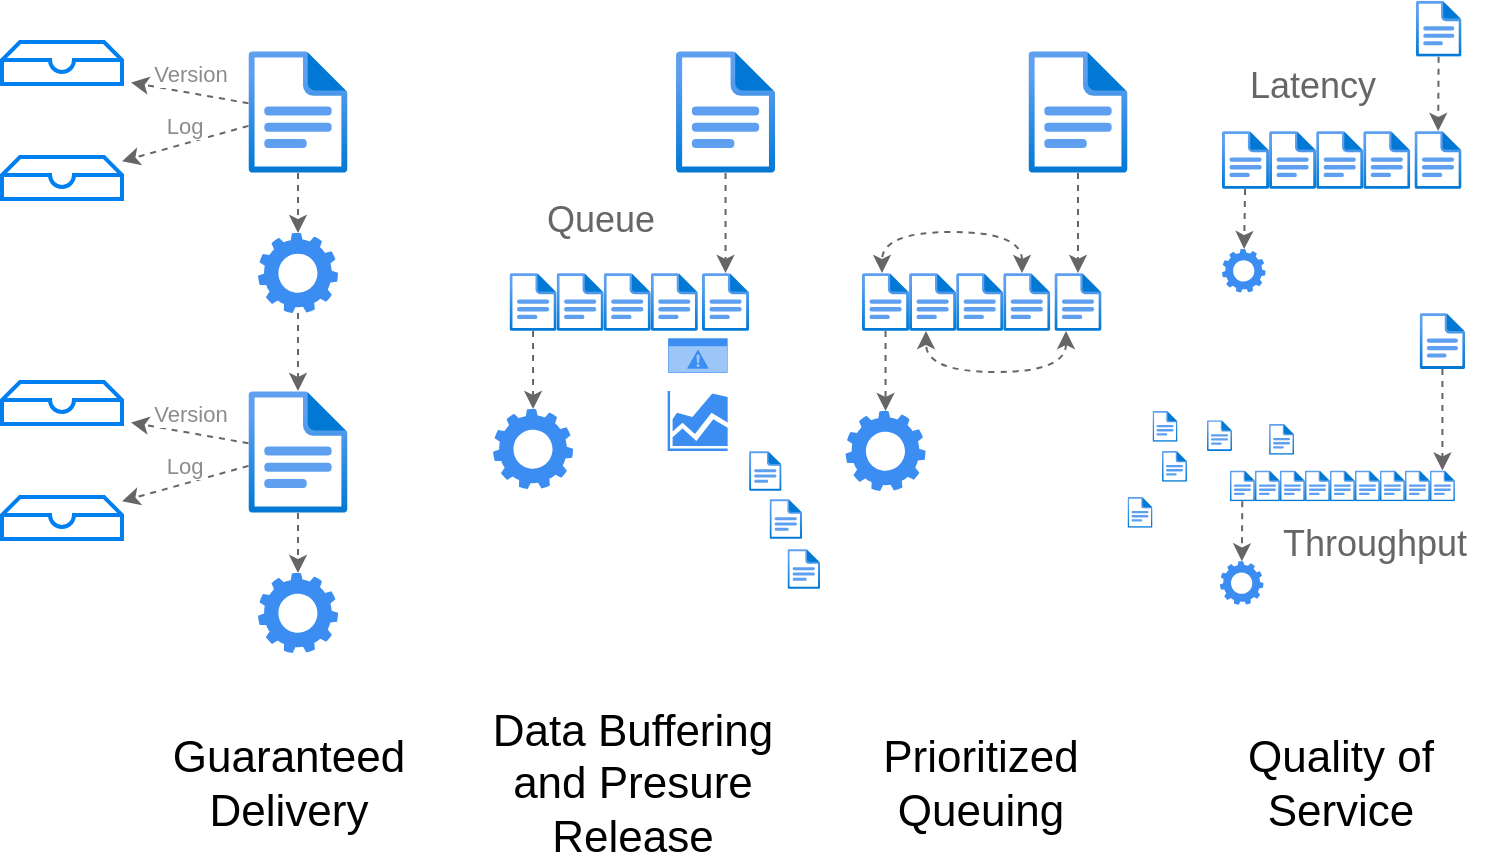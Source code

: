 <mxfile version="15.7.3" type="device"><diagram id="ds-P4_QmJr8-rMYWC2Qi" name="capabilities"><mxGraphModel dx="918" dy="721" grid="1" gridSize="10" guides="1" tooltips="1" connect="1" arrows="1" fold="1" page="1" pageScale="1" pageWidth="850" pageHeight="1100" math="0" shadow="0"><root><mxCell id="0"/><mxCell id="1" parent="0"/><mxCell id="O9_1QLzFSlIrI_IakB_G-2" value="" style="sketch=0;html=1;aspect=fixed;strokeColor=none;shadow=0;align=center;verticalAlign=top;fillColor=#3B8DF1;shape=mxgraph.gcp2.gear" vertex="1" parent="1"><mxGeometry x="158" y="230.5" width="40" height="40" as="geometry"/></mxCell><mxCell id="O9_1QLzFSlIrI_IakB_G-3" value="" style="aspect=fixed;html=1;points=[];align=center;image;fontSize=12;image=img/lib/azure2/general/File.svg;" vertex="1" parent="1"><mxGeometry x="153.24" y="139.5" width="49.51" height="61" as="geometry"/></mxCell><mxCell id="O9_1QLzFSlIrI_IakB_G-4" value="" style="html=1;verticalLabelPosition=bottom;align=center;labelBackgroundColor=#ffffff;verticalAlign=top;strokeWidth=2;strokeColor=#0080F0;shadow=0;dashed=0;shape=mxgraph.ios7.icons.storage;" vertex="1" parent="1"><mxGeometry x="30" y="135" width="60" height="21" as="geometry"/></mxCell><mxCell id="O9_1QLzFSlIrI_IakB_G-5" value="" style="html=1;verticalLabelPosition=bottom;align=center;labelBackgroundColor=#ffffff;verticalAlign=top;strokeWidth=2;strokeColor=#0080F0;shadow=0;dashed=0;shape=mxgraph.ios7.icons.storage;" vertex="1" parent="1"><mxGeometry x="30" y="192.5" width="60" height="21" as="geometry"/></mxCell><mxCell id="O9_1QLzFSlIrI_IakB_G-6" value="Version" style="endArrow=classic;html=1;rounded=0;entryX=1.075;entryY=0.964;entryDx=0;entryDy=0;entryPerimeter=0;dashed=1;strokeColor=#666666;fontColor=#8C8C8C;labelPosition=center;verticalLabelPosition=top;align=center;verticalAlign=bottom;" edge="1" parent="1" source="O9_1QLzFSlIrI_IakB_G-3" target="O9_1QLzFSlIrI_IakB_G-4"><mxGeometry width="50" height="50" relative="1" as="geometry"><mxPoint x="240" y="470.5" as="sourcePoint"/><mxPoint x="290" y="420.5" as="targetPoint"/></mxGeometry></mxCell><mxCell id="O9_1QLzFSlIrI_IakB_G-7" value="Log" style="endArrow=classic;html=1;rounded=0;dashed=1;strokeColor=#666666;fontColor=#8C8C8C;labelPosition=center;verticalLabelPosition=top;align=center;verticalAlign=bottom;" edge="1" parent="1" source="O9_1QLzFSlIrI_IakB_G-3" target="O9_1QLzFSlIrI_IakB_G-5"><mxGeometry width="50" height="50" relative="1" as="geometry"><mxPoint x="144" y="246.133" as="sourcePoint"/><mxPoint x="60" y="240.502" as="targetPoint"/></mxGeometry></mxCell><mxCell id="O9_1QLzFSlIrI_IakB_G-8" value="" style="endArrow=classic;html=1;rounded=0;dashed=1;strokeColor=#666666;fontColor=#8C8C8C;labelPosition=center;verticalLabelPosition=top;align=center;verticalAlign=bottom;" edge="1" parent="1" source="O9_1QLzFSlIrI_IakB_G-3" target="O9_1QLzFSlIrI_IakB_G-2"><mxGeometry width="50" height="50" relative="1" as="geometry"><mxPoint x="160" y="188.962" as="sourcePoint"/><mxPoint x="70" y="204.911" as="targetPoint"/></mxGeometry></mxCell><mxCell id="O9_1QLzFSlIrI_IakB_G-11" value="" style="sketch=0;html=1;aspect=fixed;strokeColor=none;shadow=0;align=center;verticalAlign=top;fillColor=#3B8DF1;shape=mxgraph.gcp2.gear" vertex="1" parent="1"><mxGeometry x="158" y="400.5" width="40" height="40" as="geometry"/></mxCell><mxCell id="O9_1QLzFSlIrI_IakB_G-13" value="" style="endArrow=classic;html=1;rounded=0;dashed=1;strokeColor=#666666;fontColor=#8C8C8C;labelPosition=center;verticalLabelPosition=top;align=center;verticalAlign=bottom;" edge="1" source="O9_1QLzFSlIrI_IakB_G-15" target="O9_1QLzFSlIrI_IakB_G-11" parent="1"><mxGeometry width="50" height="50" relative="1" as="geometry"><mxPoint x="178" y="379.5" as="sourcePoint"/><mxPoint x="70" y="375.911" as="targetPoint"/></mxGeometry></mxCell><mxCell id="O9_1QLzFSlIrI_IakB_G-14" value="" style="endArrow=classic;html=1;rounded=0;dashed=1;strokeColor=#666666;fontColor=#8C8C8C;labelPosition=center;verticalLabelPosition=top;align=center;verticalAlign=bottom;" edge="1" parent="1" source="O9_1QLzFSlIrI_IakB_G-2" target="O9_1QLzFSlIrI_IakB_G-15"><mxGeometry width="50" height="50" relative="1" as="geometry"><mxPoint x="310" y="310.5" as="sourcePoint"/><mxPoint x="178" y="340.5" as="targetPoint"/></mxGeometry></mxCell><mxCell id="O9_1QLzFSlIrI_IakB_G-15" value="" style="aspect=fixed;html=1;points=[];align=center;image;fontSize=12;image=img/lib/azure2/general/File.svg;" vertex="1" parent="1"><mxGeometry x="153.24" y="309.5" width="49.51" height="61" as="geometry"/></mxCell><mxCell id="O9_1QLzFSlIrI_IakB_G-16" value="" style="html=1;verticalLabelPosition=bottom;align=center;labelBackgroundColor=#ffffff;verticalAlign=top;strokeWidth=2;strokeColor=#0080F0;shadow=0;dashed=0;shape=mxgraph.ios7.icons.storage;" vertex="1" parent="1"><mxGeometry x="30" y="305" width="60" height="21" as="geometry"/></mxCell><mxCell id="O9_1QLzFSlIrI_IakB_G-17" value="" style="html=1;verticalLabelPosition=bottom;align=center;labelBackgroundColor=#ffffff;verticalAlign=top;strokeWidth=2;strokeColor=#0080F0;shadow=0;dashed=0;shape=mxgraph.ios7.icons.storage;" vertex="1" parent="1"><mxGeometry x="30" y="362.5" width="60" height="21" as="geometry"/></mxCell><mxCell id="O9_1QLzFSlIrI_IakB_G-18" value="Version" style="endArrow=classic;html=1;rounded=0;entryX=1.075;entryY=0.964;entryDx=0;entryDy=0;entryPerimeter=0;dashed=1;strokeColor=#666666;fontColor=#8C8C8C;labelPosition=center;verticalLabelPosition=top;align=center;verticalAlign=bottom;" edge="1" source="O9_1QLzFSlIrI_IakB_G-15" target="O9_1QLzFSlIrI_IakB_G-16" parent="1"><mxGeometry width="50" height="50" relative="1" as="geometry"><mxPoint x="240" y="640.5" as="sourcePoint"/><mxPoint x="290" y="590.5" as="targetPoint"/></mxGeometry></mxCell><mxCell id="O9_1QLzFSlIrI_IakB_G-19" value="Log" style="endArrow=classic;html=1;rounded=0;dashed=1;strokeColor=#666666;fontColor=#8C8C8C;labelPosition=center;verticalLabelPosition=top;align=center;verticalAlign=bottom;" edge="1" source="O9_1QLzFSlIrI_IakB_G-15" target="O9_1QLzFSlIrI_IakB_G-17" parent="1"><mxGeometry width="50" height="50" relative="1" as="geometry"><mxPoint x="144" y="416.133" as="sourcePoint"/><mxPoint x="60" y="410.502" as="targetPoint"/></mxGeometry></mxCell><mxCell id="O9_1QLzFSlIrI_IakB_G-20" value="Guaranteed&lt;br style=&quot;font-size: 22px;&quot;&gt;Delivery" style="text;html=1;resizable=0;autosize=1;align=center;verticalAlign=middle;points=[];fillColor=none;strokeColor=none;rounded=0;fontColor=#000000;fontSize=22;" vertex="1" parent="1"><mxGeometry x="108.23" y="475.5" width="130" height="60" as="geometry"/></mxCell><mxCell id="O9_1QLzFSlIrI_IakB_G-21" value="" style="aspect=fixed;html=1;points=[];align=center;image;fontSize=12;image=img/lib/azure2/general/File.svg;" vertex="1" parent="1"><mxGeometry x="367.02" y="139.5" width="49.51" height="61" as="geometry"/></mxCell><mxCell id="O9_1QLzFSlIrI_IakB_G-22" value="" style="aspect=fixed;html=1;points=[];align=center;image;fontSize=12;image=img/lib/azure2/general/File.svg;" vertex="1" parent="1"><mxGeometry x="283.77" y="250.5" width="23.54" height="29" as="geometry"/></mxCell><mxCell id="O9_1QLzFSlIrI_IakB_G-23" value="" style="aspect=fixed;html=1;points=[];align=center;image;fontSize=12;image=img/lib/azure2/general/File.svg;" vertex="1" parent="1"><mxGeometry x="307.31" y="250.5" width="23.54" height="29" as="geometry"/></mxCell><mxCell id="O9_1QLzFSlIrI_IakB_G-24" value="" style="aspect=fixed;html=1;points=[];align=center;image;fontSize=12;image=img/lib/azure2/general/File.svg;" vertex="1" parent="1"><mxGeometry x="330.85" y="250.5" width="23.54" height="29" as="geometry"/></mxCell><mxCell id="O9_1QLzFSlIrI_IakB_G-25" value="" style="aspect=fixed;html=1;points=[];align=center;image;fontSize=12;image=img/lib/azure2/general/File.svg;" vertex="1" parent="1"><mxGeometry x="354.39" y="250.5" width="23.54" height="29" as="geometry"/></mxCell><mxCell id="O9_1QLzFSlIrI_IakB_G-26" value="" style="aspect=fixed;html=1;points=[];align=center;image;fontSize=12;image=img/lib/azure2/general/File.svg;" vertex="1" parent="1"><mxGeometry x="380.0" y="250.5" width="23.54" height="29" as="geometry"/></mxCell><mxCell id="O9_1QLzFSlIrI_IakB_G-27" value="" style="sketch=0;html=1;aspect=fixed;strokeColor=none;shadow=0;align=center;verticalAlign=top;fillColor=#3B8DF1;shape=mxgraph.gcp2.gear" vertex="1" parent="1"><mxGeometry x="275.54" y="318.5" width="40" height="40" as="geometry"/></mxCell><mxCell id="O9_1QLzFSlIrI_IakB_G-28" value="" style="endArrow=classic;html=1;rounded=0;dashed=1;strokeColor=#666666;fontColor=#8C8C8C;labelPosition=center;verticalLabelPosition=top;align=center;verticalAlign=bottom;" edge="1" parent="1" source="O9_1QLzFSlIrI_IakB_G-22" target="O9_1QLzFSlIrI_IakB_G-27"><mxGeometry width="50" height="50" relative="1" as="geometry"><mxPoint x="151.77" y="218.5" as="sourcePoint"/><mxPoint x="151.77" y="270.5" as="targetPoint"/></mxGeometry></mxCell><mxCell id="O9_1QLzFSlIrI_IakB_G-29" value="" style="endArrow=classic;html=1;rounded=0;dashed=1;strokeColor=#666666;fontColor=#8C8C8C;labelPosition=center;verticalLabelPosition=top;align=center;verticalAlign=bottom;" edge="1" parent="1" source="O9_1QLzFSlIrI_IakB_G-21" target="O9_1QLzFSlIrI_IakB_G-26"><mxGeometry width="50" height="50" relative="1" as="geometry"><mxPoint x="305.54" y="289.5" as="sourcePoint"/><mxPoint x="305.54" y="328.5" as="targetPoint"/></mxGeometry></mxCell><mxCell id="O9_1QLzFSlIrI_IakB_G-30" value="Queue" style="text;html=1;resizable=0;autosize=1;align=center;verticalAlign=middle;points=[];fillColor=none;strokeColor=none;rounded=0;fontSize=18;fontColor=#666666;" vertex="1" parent="1"><mxGeometry x="293.77" y="208.5" width="70" height="30" as="geometry"/></mxCell><mxCell id="O9_1QLzFSlIrI_IakB_G-31" value="" style="aspect=fixed;html=1;points=[];align=center;image;fontSize=12;image=img/lib/azure2/general/File.svg;" vertex="1" parent="1"><mxGeometry x="403.54" y="339.5" width="16.23" height="20" as="geometry"/></mxCell><mxCell id="O9_1QLzFSlIrI_IakB_G-32" value="" style="aspect=fixed;html=1;points=[];align=center;image;fontSize=12;image=img/lib/azure2/general/File.svg;" vertex="1" parent="1"><mxGeometry x="413.77" y="363.5" width="16.23" height="20" as="geometry"/></mxCell><mxCell id="O9_1QLzFSlIrI_IakB_G-33" value="" style="aspect=fixed;html=1;points=[];align=center;image;fontSize=12;image=img/lib/azure2/general/File.svg;" vertex="1" parent="1"><mxGeometry x="422.77" y="388.5" width="16.23" height="20" as="geometry"/></mxCell><mxCell id="O9_1QLzFSlIrI_IakB_G-36" value="" style="sketch=0;aspect=fixed;pointerEvents=1;shadow=0;dashed=0;html=1;strokeColor=none;labelPosition=center;verticalLabelPosition=bottom;verticalAlign=top;align=center;fillColor=#3B8DF1;shape=mxgraph.mscae.general.graph;fontSize=18;fontColor=#666666;" vertex="1" parent="1"><mxGeometry x="362.83" y="309.5" width="30" height="30" as="geometry"/></mxCell><mxCell id="O9_1QLzFSlIrI_IakB_G-38" value="" style="html=1;strokeColor=none;fillColor=#3B8DF1;labelPosition=center;verticalLabelPosition=middle;verticalAlign=top;align=center;fontSize=12;outlineConnect=0;spacingTop=-6;fontColor=#FFFFFF;sketch=0;shape=mxgraph.sitemap.warning;" vertex="1" parent="1"><mxGeometry x="363.06" y="283.13" width="29.77" height="17.37" as="geometry"/></mxCell><mxCell id="O9_1QLzFSlIrI_IakB_G-39" value="Data Buffering &lt;br style=&quot;font-size: 22px;&quot;&gt;and Presure &lt;br style=&quot;font-size: 22px;&quot;&gt;Release" style="text;html=1;resizable=0;autosize=1;align=center;verticalAlign=middle;points=[];fillColor=none;strokeColor=none;rounded=0;fontColor=#000000;fontSize=22;" vertex="1" parent="1"><mxGeometry x="265" y="465.5" width="160" height="80" as="geometry"/></mxCell><mxCell id="O9_1QLzFSlIrI_IakB_G-40" value="" style="aspect=fixed;html=1;points=[];align=center;image;fontSize=12;image=img/lib/azure2/general/File.svg;" vertex="1" parent="1"><mxGeometry x="543.25" y="139.5" width="49.51" height="61" as="geometry"/></mxCell><mxCell id="O9_1QLzFSlIrI_IakB_G-41" value="" style="aspect=fixed;html=1;points=[];align=center;image;fontSize=12;image=img/lib/azure2/general/File.svg;" vertex="1" parent="1"><mxGeometry x="460" y="250.5" width="23.54" height="29" as="geometry"/></mxCell><mxCell id="O9_1QLzFSlIrI_IakB_G-42" value="" style="aspect=fixed;html=1;points=[];align=center;image;fontSize=12;image=img/lib/azure2/general/File.svg;" vertex="1" parent="1"><mxGeometry x="483.54" y="250.5" width="23.54" height="29" as="geometry"/></mxCell><mxCell id="O9_1QLzFSlIrI_IakB_G-43" value="" style="aspect=fixed;html=1;points=[];align=center;image;fontSize=12;image=img/lib/azure2/general/File.svg;" vertex="1" parent="1"><mxGeometry x="507.08" y="250.5" width="23.54" height="29" as="geometry"/></mxCell><mxCell id="O9_1QLzFSlIrI_IakB_G-44" value="" style="aspect=fixed;html=1;points=[];align=center;image;fontSize=12;image=img/lib/azure2/general/File.svg;" vertex="1" parent="1"><mxGeometry x="530.62" y="250.5" width="23.54" height="29" as="geometry"/></mxCell><mxCell id="O9_1QLzFSlIrI_IakB_G-45" value="" style="aspect=fixed;html=1;points=[];align=center;image;fontSize=12;image=img/lib/azure2/general/File.svg;" vertex="1" parent="1"><mxGeometry x="556.23" y="250.5" width="23.54" height="29" as="geometry"/></mxCell><mxCell id="O9_1QLzFSlIrI_IakB_G-46" value="" style="endArrow=classic;html=1;rounded=0;dashed=1;strokeColor=#666666;fontColor=#8C8C8C;labelPosition=center;verticalLabelPosition=top;align=center;verticalAlign=bottom;" edge="1" source="O9_1QLzFSlIrI_IakB_G-40" target="O9_1QLzFSlIrI_IakB_G-45" parent="1"><mxGeometry width="50" height="50" relative="1" as="geometry"><mxPoint x="481.77" y="289.5" as="sourcePoint"/><mxPoint x="481.77" y="328.5" as="targetPoint"/></mxGeometry></mxCell><mxCell id="O9_1QLzFSlIrI_IakB_G-48" value="" style="endArrow=classic;html=1;rounded=0;dashed=1;strokeColor=#666666;fontColor=#8C8C8C;labelPosition=center;verticalLabelPosition=top;align=center;verticalAlign=bottom;" edge="1" target="O9_1QLzFSlIrI_IakB_G-49" parent="1" source="O9_1QLzFSlIrI_IakB_G-41"><mxGeometry width="50" height="50" relative="1" as="geometry"><mxPoint x="471.77" y="280.5" as="sourcePoint"/><mxPoint x="328.0" y="271.5" as="targetPoint"/></mxGeometry></mxCell><mxCell id="O9_1QLzFSlIrI_IakB_G-49" value="" style="sketch=0;html=1;aspect=fixed;strokeColor=none;shadow=0;align=center;verticalAlign=top;fillColor=#3B8DF1;shape=mxgraph.gcp2.gear" vertex="1" parent="1"><mxGeometry x="451.77" y="319.5" width="40" height="40" as="geometry"/></mxCell><mxCell id="O9_1QLzFSlIrI_IakB_G-50" value="" style="endArrow=classic;html=1;rounded=0;dashed=1;strokeColor=#666666;fontColor=#8C8C8C;labelPosition=center;verticalLabelPosition=top;align=center;verticalAlign=bottom;edgeStyle=orthogonalEdgeStyle;curved=1;startArrow=classic;startFill=1;" edge="1" parent="1" source="O9_1QLzFSlIrI_IakB_G-44" target="O9_1QLzFSlIrI_IakB_G-41"><mxGeometry width="50" height="50" relative="1" as="geometry"><mxPoint x="540" y="228.5" as="sourcePoint"/><mxPoint x="460" y="228.5" as="targetPoint"/><Array as="points"><mxPoint x="540" y="230"/><mxPoint x="470" y="230"/></Array></mxGeometry></mxCell><mxCell id="O9_1QLzFSlIrI_IakB_G-51" value="" style="endArrow=classic;html=1;rounded=0;dashed=1;strokeColor=#666666;fontColor=#8C8C8C;labelPosition=center;verticalLabelPosition=top;align=center;verticalAlign=bottom;edgeStyle=orthogonalEdgeStyle;curved=1;startArrow=classic;startFill=1;" edge="1" parent="1" source="O9_1QLzFSlIrI_IakB_G-45" target="O9_1QLzFSlIrI_IakB_G-42"><mxGeometry width="50" height="50" relative="1" as="geometry"><mxPoint x="561.77" y="279.5" as="sourcePoint"/><mxPoint x="491.77" y="279.5" as="targetPoint"/><Array as="points"><mxPoint x="562" y="300"/><mxPoint x="492" y="300"/></Array></mxGeometry></mxCell><mxCell id="O9_1QLzFSlIrI_IakB_G-52" value="Prioritized&lt;br style=&quot;font-size: 22px;&quot;&gt;Queuing" style="text;html=1;resizable=0;autosize=1;align=center;verticalAlign=middle;points=[];fillColor=none;strokeColor=none;rounded=0;fontColor=#000000;fontSize=22;" vertex="1" parent="1"><mxGeometry x="463.85" y="475.5" width="110" height="60" as="geometry"/></mxCell><mxCell id="O9_1QLzFSlIrI_IakB_G-53" value="" style="aspect=fixed;html=1;points=[];align=center;image;fontSize=12;image=img/lib/azure2/general/File.svg;" vertex="1" parent="1"><mxGeometry x="640" y="179.5" width="23.54" height="29" as="geometry"/></mxCell><mxCell id="O9_1QLzFSlIrI_IakB_G-54" value="" style="aspect=fixed;html=1;points=[];align=center;image;fontSize=12;image=img/lib/azure2/general/File.svg;" vertex="1" parent="1"><mxGeometry x="663.54" y="179.5" width="23.54" height="29" as="geometry"/></mxCell><mxCell id="O9_1QLzFSlIrI_IakB_G-55" value="" style="aspect=fixed;html=1;points=[];align=center;image;fontSize=12;image=img/lib/azure2/general/File.svg;" vertex="1" parent="1"><mxGeometry x="687.08" y="179.5" width="23.54" height="29" as="geometry"/></mxCell><mxCell id="O9_1QLzFSlIrI_IakB_G-56" value="" style="aspect=fixed;html=1;points=[];align=center;image;fontSize=12;image=img/lib/azure2/general/File.svg;" vertex="1" parent="1"><mxGeometry x="710.62" y="179.5" width="23.54" height="29" as="geometry"/></mxCell><mxCell id="O9_1QLzFSlIrI_IakB_G-57" value="" style="aspect=fixed;html=1;points=[];align=center;image;fontSize=12;image=img/lib/azure2/general/File.svg;" vertex="1" parent="1"><mxGeometry x="736.23" y="179.5" width="23.54" height="29" as="geometry"/></mxCell><mxCell id="O9_1QLzFSlIrI_IakB_G-58" value="" style="endArrow=classic;html=1;rounded=0;dashed=1;strokeColor=#666666;fontColor=#8C8C8C;labelPosition=center;verticalLabelPosition=top;align=center;verticalAlign=bottom;" edge="1" source="O9_1QLzFSlIrI_IakB_G-59" target="O9_1QLzFSlIrI_IakB_G-57" parent="1"><mxGeometry width="50" height="50" relative="1" as="geometry"><mxPoint x="661.77" y="218.5" as="sourcePoint"/><mxPoint x="661.77" y="257.5" as="targetPoint"/></mxGeometry></mxCell><mxCell id="O9_1QLzFSlIrI_IakB_G-59" value="" style="aspect=fixed;html=1;points=[];align=center;image;fontSize=12;image=img/lib/azure2/general/File.svg;" vertex="1" parent="1"><mxGeometry x="737.01" y="114.35" width="22.76" height="28.04" as="geometry"/></mxCell><mxCell id="O9_1QLzFSlIrI_IakB_G-60" value="" style="endArrow=classic;html=1;rounded=0;dashed=1;strokeColor=#666666;fontColor=#8C8C8C;labelPosition=center;verticalLabelPosition=top;align=center;verticalAlign=bottom;" edge="1" target="O9_1QLzFSlIrI_IakB_G-61" parent="1" source="O9_1QLzFSlIrI_IakB_G-53"><mxGeometry width="50" height="50" relative="1" as="geometry"><mxPoint x="651.77" y="211" as="sourcePoint"/><mxPoint x="508.0" y="202" as="targetPoint"/></mxGeometry></mxCell><mxCell id="O9_1QLzFSlIrI_IakB_G-61" value="" style="sketch=0;html=1;aspect=fixed;strokeColor=none;shadow=0;align=center;verticalAlign=top;fillColor=#3B8DF1;shape=mxgraph.gcp2.gear" vertex="1" parent="1"><mxGeometry x="640" y="238.5" width="21.77" height="21.77" as="geometry"/></mxCell><mxCell id="O9_1QLzFSlIrI_IakB_G-62" value="Latency" style="text;html=1;resizable=0;autosize=1;align=center;verticalAlign=middle;points=[];fillColor=none;strokeColor=none;rounded=0;fontSize=18;fontColor=#666666;" vertex="1" parent="1"><mxGeometry x="645" y="142.39" width="80" height="30" as="geometry"/></mxCell><mxCell id="O9_1QLzFSlIrI_IakB_G-63" value="" style="aspect=fixed;html=1;points=[];align=center;image;fontSize=12;image=img/lib/azure2/general/File.svg;" vertex="1" parent="1"><mxGeometry x="643.96" y="349.25" width="12.5" height="15.4" as="geometry"/></mxCell><mxCell id="O9_1QLzFSlIrI_IakB_G-68" value="" style="endArrow=classic;html=1;rounded=0;dashed=1;strokeColor=#666666;fontColor=#8C8C8C;labelPosition=center;verticalLabelPosition=top;align=center;verticalAlign=bottom;" edge="1" source="O9_1QLzFSlIrI_IakB_G-69" target="O9_1QLzFSlIrI_IakB_G-80" parent="1"><mxGeometry width="50" height="50" relative="1" as="geometry"><mxPoint x="660.73" y="374.65" as="sourcePoint"/><mxPoint x="747.046" y="335.65" as="targetPoint"/></mxGeometry></mxCell><mxCell id="O9_1QLzFSlIrI_IakB_G-69" value="" style="aspect=fixed;html=1;points=[];align=center;image;fontSize=12;image=img/lib/azure2/general/File.svg;" vertex="1" parent="1"><mxGeometry x="738.83" y="270.5" width="22.76" height="28.04" as="geometry"/></mxCell><mxCell id="O9_1QLzFSlIrI_IakB_G-70" value="" style="endArrow=classic;html=1;rounded=0;dashed=1;strokeColor=#666666;fontColor=#8C8C8C;labelPosition=center;verticalLabelPosition=top;align=center;verticalAlign=bottom;" edge="1" source="O9_1QLzFSlIrI_IakB_G-63" target="O9_1QLzFSlIrI_IakB_G-71" parent="1"><mxGeometry width="50" height="50" relative="1" as="geometry"><mxPoint x="650.73" y="367.15" as="sourcePoint"/><mxPoint x="506.96" y="358.15" as="targetPoint"/></mxGeometry></mxCell><mxCell id="O9_1QLzFSlIrI_IakB_G-71" value="" style="sketch=0;html=1;aspect=fixed;strokeColor=none;shadow=0;align=center;verticalAlign=top;fillColor=#3B8DF1;shape=mxgraph.gcp2.gear" vertex="1" parent="1"><mxGeometry x="638.96" y="394.65" width="21.77" height="21.77" as="geometry"/></mxCell><mxCell id="O9_1QLzFSlIrI_IakB_G-72" value="Throughput" style="text;html=1;resizable=0;autosize=1;align=center;verticalAlign=middle;points=[];fillColor=none;strokeColor=none;rounded=0;fontSize=18;fontColor=#666666;" vertex="1" parent="1"><mxGeometry x="660.73" y="370.5" width="110" height="30" as="geometry"/></mxCell><mxCell id="O9_1QLzFSlIrI_IakB_G-73" value="" style="aspect=fixed;html=1;points=[];align=center;image;fontSize=12;image=img/lib/azure2/general/File.svg;" vertex="1" parent="1"><mxGeometry x="656.46" y="349.25" width="12.5" height="15.4" as="geometry"/></mxCell><mxCell id="O9_1QLzFSlIrI_IakB_G-74" value="" style="aspect=fixed;html=1;points=[];align=center;image;fontSize=12;image=img/lib/azure2/general/File.svg;" vertex="1" parent="1"><mxGeometry x="668.96" y="349.25" width="12.5" height="15.4" as="geometry"/></mxCell><mxCell id="O9_1QLzFSlIrI_IakB_G-75" value="" style="aspect=fixed;html=1;points=[];align=center;image;fontSize=12;image=img/lib/azure2/general/File.svg;" vertex="1" parent="1"><mxGeometry x="681.46" y="349.25" width="12.5" height="15.4" as="geometry"/></mxCell><mxCell id="O9_1QLzFSlIrI_IakB_G-76" value="" style="aspect=fixed;html=1;points=[];align=center;image;fontSize=12;image=img/lib/azure2/general/File.svg;" vertex="1" parent="1"><mxGeometry x="693.96" y="349.25" width="12.5" height="15.4" as="geometry"/></mxCell><mxCell id="O9_1QLzFSlIrI_IakB_G-77" value="" style="aspect=fixed;html=1;points=[];align=center;image;fontSize=12;image=img/lib/azure2/general/File.svg;" vertex="1" parent="1"><mxGeometry x="706.46" y="349.25" width="12.5" height="15.4" as="geometry"/></mxCell><mxCell id="O9_1QLzFSlIrI_IakB_G-78" value="" style="aspect=fixed;html=1;points=[];align=center;image;fontSize=12;image=img/lib/azure2/general/File.svg;" vertex="1" parent="1"><mxGeometry x="718.96" y="349.25" width="12.5" height="15.4" as="geometry"/></mxCell><mxCell id="O9_1QLzFSlIrI_IakB_G-79" value="" style="aspect=fixed;html=1;points=[];align=center;image;fontSize=12;image=img/lib/azure2/general/File.svg;" vertex="1" parent="1"><mxGeometry x="731.46" y="349.25" width="12.5" height="15.4" as="geometry"/></mxCell><mxCell id="O9_1QLzFSlIrI_IakB_G-80" value="" style="aspect=fixed;html=1;points=[];align=center;image;fontSize=12;image=img/lib/azure2/general/File.svg;" vertex="1" parent="1"><mxGeometry x="743.96" y="349.25" width="12.5" height="15.4" as="geometry"/></mxCell><mxCell id="O9_1QLzFSlIrI_IakB_G-81" value="" style="aspect=fixed;html=1;points=[];align=center;image;fontSize=12;image=img/lib/azure2/general/File.svg;" vertex="1" parent="1"><mxGeometry x="632.5" y="324.1" width="12.5" height="15.4" as="geometry"/></mxCell><mxCell id="O9_1QLzFSlIrI_IakB_G-82" value="" style="aspect=fixed;html=1;points=[];align=center;image;fontSize=12;image=img/lib/azure2/general/File.svg;" vertex="1" parent="1"><mxGeometry x="592.76" y="362.5" width="12.5" height="15.4" as="geometry"/></mxCell><mxCell id="O9_1QLzFSlIrI_IakB_G-83" value="" style="aspect=fixed;html=1;points=[];align=center;image;fontSize=12;image=img/lib/azure2/general/File.svg;" vertex="1" parent="1"><mxGeometry x="610" y="339.5" width="12.5" height="15.4" as="geometry"/></mxCell><mxCell id="O9_1QLzFSlIrI_IakB_G-84" value="" style="aspect=fixed;html=1;points=[];align=center;image;fontSize=12;image=img/lib/azure2/general/File.svg;" vertex="1" parent="1"><mxGeometry x="605.26" y="319.5" width="12.5" height="15.4" as="geometry"/></mxCell><mxCell id="O9_1QLzFSlIrI_IakB_G-85" value="" style="aspect=fixed;html=1;points=[];align=center;image;fontSize=12;image=img/lib/azure2/general/File.svg;" vertex="1" parent="1"><mxGeometry x="663.54" y="326" width="12.5" height="15.4" as="geometry"/></mxCell><mxCell id="O9_1QLzFSlIrI_IakB_G-86" value="Quality of&lt;br&gt;Service" style="text;html=1;resizable=0;autosize=1;align=center;verticalAlign=middle;points=[];fillColor=none;strokeColor=none;rounded=0;fontColor=#000000;fontSize=22;" vertex="1" parent="1"><mxGeometry x="643.85" y="475.5" width="110" height="60" as="geometry"/></mxCell></root></mxGraphModel></diagram></mxfile>